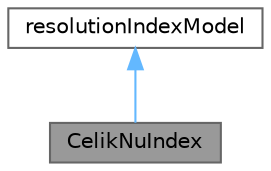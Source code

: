 digraph "CelikNuIndex"
{
 // LATEX_PDF_SIZE
  bgcolor="transparent";
  edge [fontname=Helvetica,fontsize=10,labelfontname=Helvetica,labelfontsize=10];
  node [fontname=Helvetica,fontsize=10,shape=box,height=0.2,width=0.4];
  Node1 [id="Node000001",label="CelikNuIndex",height=0.2,width=0.4,color="gray40", fillcolor="grey60", style="filled", fontcolor="black",tooltip="Computes a single-mesh resolution index according to Celik et al.'s index using effective viscosity,..."];
  Node2 -> Node1 [id="edge1_Node000001_Node000002",dir="back",color="steelblue1",style="solid",tooltip=" "];
  Node2 [id="Node000002",label="resolutionIndexModel",height=0.2,width=0.4,color="gray40", fillcolor="white", style="filled",URL="$classFoam_1_1resolutionIndexModel.html",tooltip="A base class for resolutionIndex models."];
}
